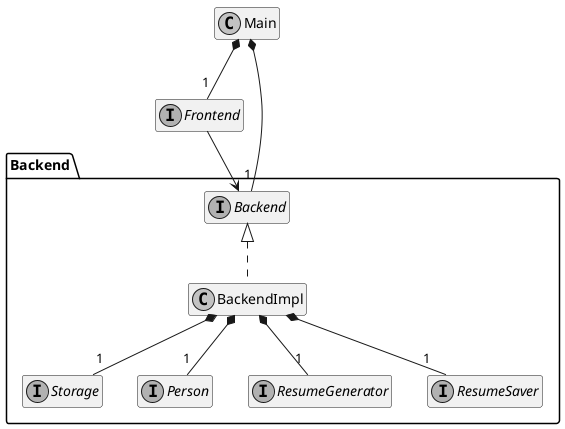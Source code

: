 @startuml

skinparam monochrome true
hide empty members

class Main
interface Frontend
Main *-- "1" Backend.Backend
Main *-- "1" Frontend
Frontend --> Backend.Backend

namespace Backend {

interface Backend
class BackendImpl
Backend <|.. BackendImpl

interface Storage
interface Person
interface ResumeGenerator
interface ResumeSaver

BackendImpl *-- "1" Storage
BackendImpl *-- "1" Person
BackendImpl *-- "1" ResumeGenerator
BackendImpl *-- "1" ResumeSaver

}

@enduml